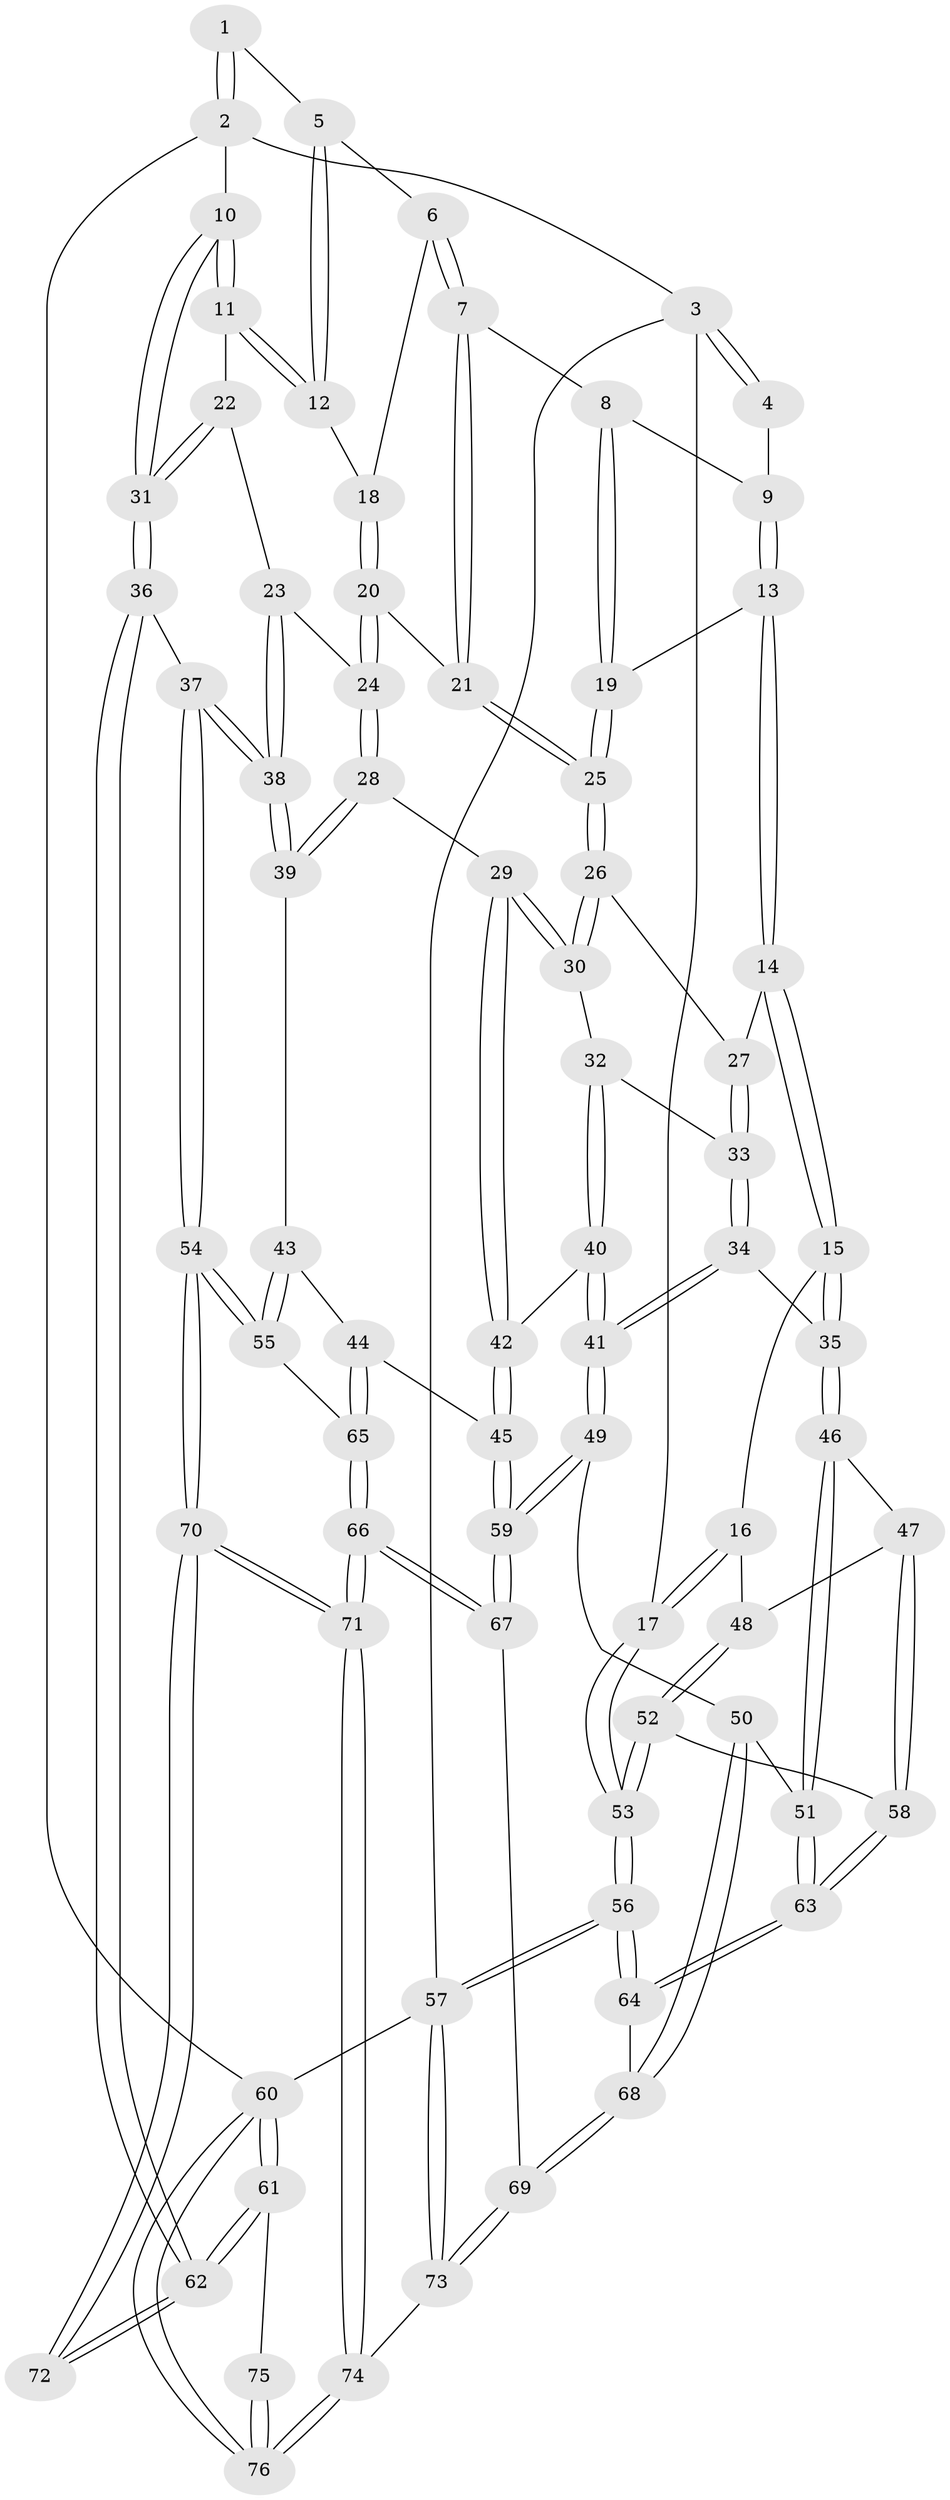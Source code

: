// coarse degree distribution, {4: 0.4222222222222222, 6: 0.1111111111111111, 3: 0.17777777777777778, 5: 0.26666666666666666, 2: 0.022222222222222223}
// Generated by graph-tools (version 1.1) at 2025/42/03/06/25 10:42:26]
// undirected, 76 vertices, 187 edges
graph export_dot {
graph [start="1"]
  node [color=gray90,style=filled];
  1 [pos="+0.7473302365101055+0"];
  2 [pos="+1+0"];
  3 [pos="+0+0"];
  4 [pos="+0.355789936186091+0"];
  5 [pos="+0.7220140789408749+0"];
  6 [pos="+0.6121392348965683+0.06537506899329845"];
  7 [pos="+0.47643954340527234+0.09457795507395454"];
  8 [pos="+0.41573333557577574+0"];
  9 [pos="+0.3666869776127554+0"];
  10 [pos="+1+0"];
  11 [pos="+0.8344671390419364+0.19494412665008343"];
  12 [pos="+0.7615312541333362+0.07086400026012607"];
  13 [pos="+0.22997741448182604+0.19077137813877865"];
  14 [pos="+0.16754778917274135+0.22826657433238456"];
  15 [pos="+0.012143555308508467+0.26518938285250593"];
  16 [pos="+0+0.2572279424442083"];
  17 [pos="+0+0.18974086330349374"];
  18 [pos="+0.6490934900351053+0.12483724251370953"];
  19 [pos="+0.2697928075648821+0.17934371931997709"];
  20 [pos="+0.653103383995025+0.16325174219501803"];
  21 [pos="+0.4759166756402855+0.15985570620431946"];
  22 [pos="+0.8239762695189444+0.2119616432653165"];
  23 [pos="+0.786016959801756+0.25864350364776983"];
  24 [pos="+0.7574910388087724+0.26832987761890464"];
  25 [pos="+0.4699236552294578+0.1862109458883749"];
  26 [pos="+0.47789674515865865+0.24190815347740993"];
  27 [pos="+0.35699360833006283+0.29493751792644374"];
  28 [pos="+0.7095488159213494+0.3033540882833357"];
  29 [pos="+0.587992617009357+0.3650966522784252"];
  30 [pos="+0.537274834661446+0.3260714177093459"];
  31 [pos="+1+0.5023317700978265"];
  32 [pos="+0.3977954530879095+0.3996336307361152"];
  33 [pos="+0.332324732299059+0.37536374588621385"];
  34 [pos="+0.2367096884955836+0.43332710891371345"];
  35 [pos="+0.17052343123564184+0.4180264542602827"];
  36 [pos="+1+0.5827324183600914"];
  37 [pos="+1+0.5919001720118192"];
  38 [pos="+0.944689507263774+0.5120591580108961"];
  39 [pos="+0.7926791665969483+0.5053058132809275"];
  40 [pos="+0.384251647995148+0.5077829850096854"];
  41 [pos="+0.3526336836777046+0.5339361969096766"];
  42 [pos="+0.5851871669532928+0.4522326853881823"];
  43 [pos="+0.7414080327889762+0.5188378286871097"];
  44 [pos="+0.6154425512282217+0.5250068816828359"];
  45 [pos="+0.6090654178513001+0.5181765428832746"];
  46 [pos="+0.16645750331937229+0.5396072175044633"];
  47 [pos="+0.10212323300173833+0.5772005384949039"];
  48 [pos="+0.0536610243174258+0.5584222945412047"];
  49 [pos="+0.35634994418399735+0.6306516651608514"];
  50 [pos="+0.34490850016143293+0.6335545289702761"];
  51 [pos="+0.2007559246063336+0.629407057101319"];
  52 [pos="+0.036188056588968585+0.5987621978529318"];
  53 [pos="+0+0.6570131908363364"];
  54 [pos="+0.8564662268788253+0.74945898581048"];
  55 [pos="+0.8046137547443547+0.7070820356176708"];
  56 [pos="+0+0.9162359294972848"];
  57 [pos="+0+1"];
  58 [pos="+0.07992988237209919+0.6286737071882222"];
  59 [pos="+0.3962116640567239+0.6630951097377646"];
  60 [pos="+1+1"];
  61 [pos="+1+1"];
  62 [pos="+1+0.9453980264059877"];
  63 [pos="+0.11941962216058256+0.7311626751226883"];
  64 [pos="+0.11178535568675434+0.7538595298020294"];
  65 [pos="+0.6333803386114034+0.5986325909296624"];
  66 [pos="+0.5221157953027492+0.8761627343242335"];
  67 [pos="+0.4173027095822124+0.7107643758290515"];
  68 [pos="+0.20330774880438948+0.8088678134960338"];
  69 [pos="+0.20667579931828003+0.8127502082786473"];
  70 [pos="+0.8151746736017665+0.8278021805679171"];
  71 [pos="+0.5549865570386633+1"];
  72 [pos="+0.8650657099202332+0.866826647806457"];
  73 [pos="+0.39556929190070234+1"];
  74 [pos="+0.5371377586558946+1"];
  75 [pos="+0.8893750942192293+0.8893121491897187"];
  76 [pos="+1+1"];
  1 -- 2;
  1 -- 2;
  1 -- 5;
  2 -- 3;
  2 -- 10;
  2 -- 60;
  3 -- 4;
  3 -- 4;
  3 -- 17;
  3 -- 57;
  4 -- 9;
  5 -- 6;
  5 -- 12;
  5 -- 12;
  6 -- 7;
  6 -- 7;
  6 -- 18;
  7 -- 8;
  7 -- 21;
  7 -- 21;
  8 -- 9;
  8 -- 19;
  8 -- 19;
  9 -- 13;
  9 -- 13;
  10 -- 11;
  10 -- 11;
  10 -- 31;
  10 -- 31;
  11 -- 12;
  11 -- 12;
  11 -- 22;
  12 -- 18;
  13 -- 14;
  13 -- 14;
  13 -- 19;
  14 -- 15;
  14 -- 15;
  14 -- 27;
  15 -- 16;
  15 -- 35;
  15 -- 35;
  16 -- 17;
  16 -- 17;
  16 -- 48;
  17 -- 53;
  17 -- 53;
  18 -- 20;
  18 -- 20;
  19 -- 25;
  19 -- 25;
  20 -- 21;
  20 -- 24;
  20 -- 24;
  21 -- 25;
  21 -- 25;
  22 -- 23;
  22 -- 31;
  22 -- 31;
  23 -- 24;
  23 -- 38;
  23 -- 38;
  24 -- 28;
  24 -- 28;
  25 -- 26;
  25 -- 26;
  26 -- 27;
  26 -- 30;
  26 -- 30;
  27 -- 33;
  27 -- 33;
  28 -- 29;
  28 -- 39;
  28 -- 39;
  29 -- 30;
  29 -- 30;
  29 -- 42;
  29 -- 42;
  30 -- 32;
  31 -- 36;
  31 -- 36;
  32 -- 33;
  32 -- 40;
  32 -- 40;
  33 -- 34;
  33 -- 34;
  34 -- 35;
  34 -- 41;
  34 -- 41;
  35 -- 46;
  35 -- 46;
  36 -- 37;
  36 -- 62;
  36 -- 62;
  37 -- 38;
  37 -- 38;
  37 -- 54;
  37 -- 54;
  38 -- 39;
  38 -- 39;
  39 -- 43;
  40 -- 41;
  40 -- 41;
  40 -- 42;
  41 -- 49;
  41 -- 49;
  42 -- 45;
  42 -- 45;
  43 -- 44;
  43 -- 55;
  43 -- 55;
  44 -- 45;
  44 -- 65;
  44 -- 65;
  45 -- 59;
  45 -- 59;
  46 -- 47;
  46 -- 51;
  46 -- 51;
  47 -- 48;
  47 -- 58;
  47 -- 58;
  48 -- 52;
  48 -- 52;
  49 -- 50;
  49 -- 59;
  49 -- 59;
  50 -- 51;
  50 -- 68;
  50 -- 68;
  51 -- 63;
  51 -- 63;
  52 -- 53;
  52 -- 53;
  52 -- 58;
  53 -- 56;
  53 -- 56;
  54 -- 55;
  54 -- 55;
  54 -- 70;
  54 -- 70;
  55 -- 65;
  56 -- 57;
  56 -- 57;
  56 -- 64;
  56 -- 64;
  57 -- 73;
  57 -- 73;
  57 -- 60;
  58 -- 63;
  58 -- 63;
  59 -- 67;
  59 -- 67;
  60 -- 61;
  60 -- 61;
  60 -- 76;
  60 -- 76;
  61 -- 62;
  61 -- 62;
  61 -- 75;
  62 -- 72;
  62 -- 72;
  63 -- 64;
  63 -- 64;
  64 -- 68;
  65 -- 66;
  65 -- 66;
  66 -- 67;
  66 -- 67;
  66 -- 71;
  66 -- 71;
  67 -- 69;
  68 -- 69;
  68 -- 69;
  69 -- 73;
  69 -- 73;
  70 -- 71;
  70 -- 71;
  70 -- 72;
  70 -- 72;
  71 -- 74;
  71 -- 74;
  73 -- 74;
  74 -- 76;
  74 -- 76;
  75 -- 76;
  75 -- 76;
}
